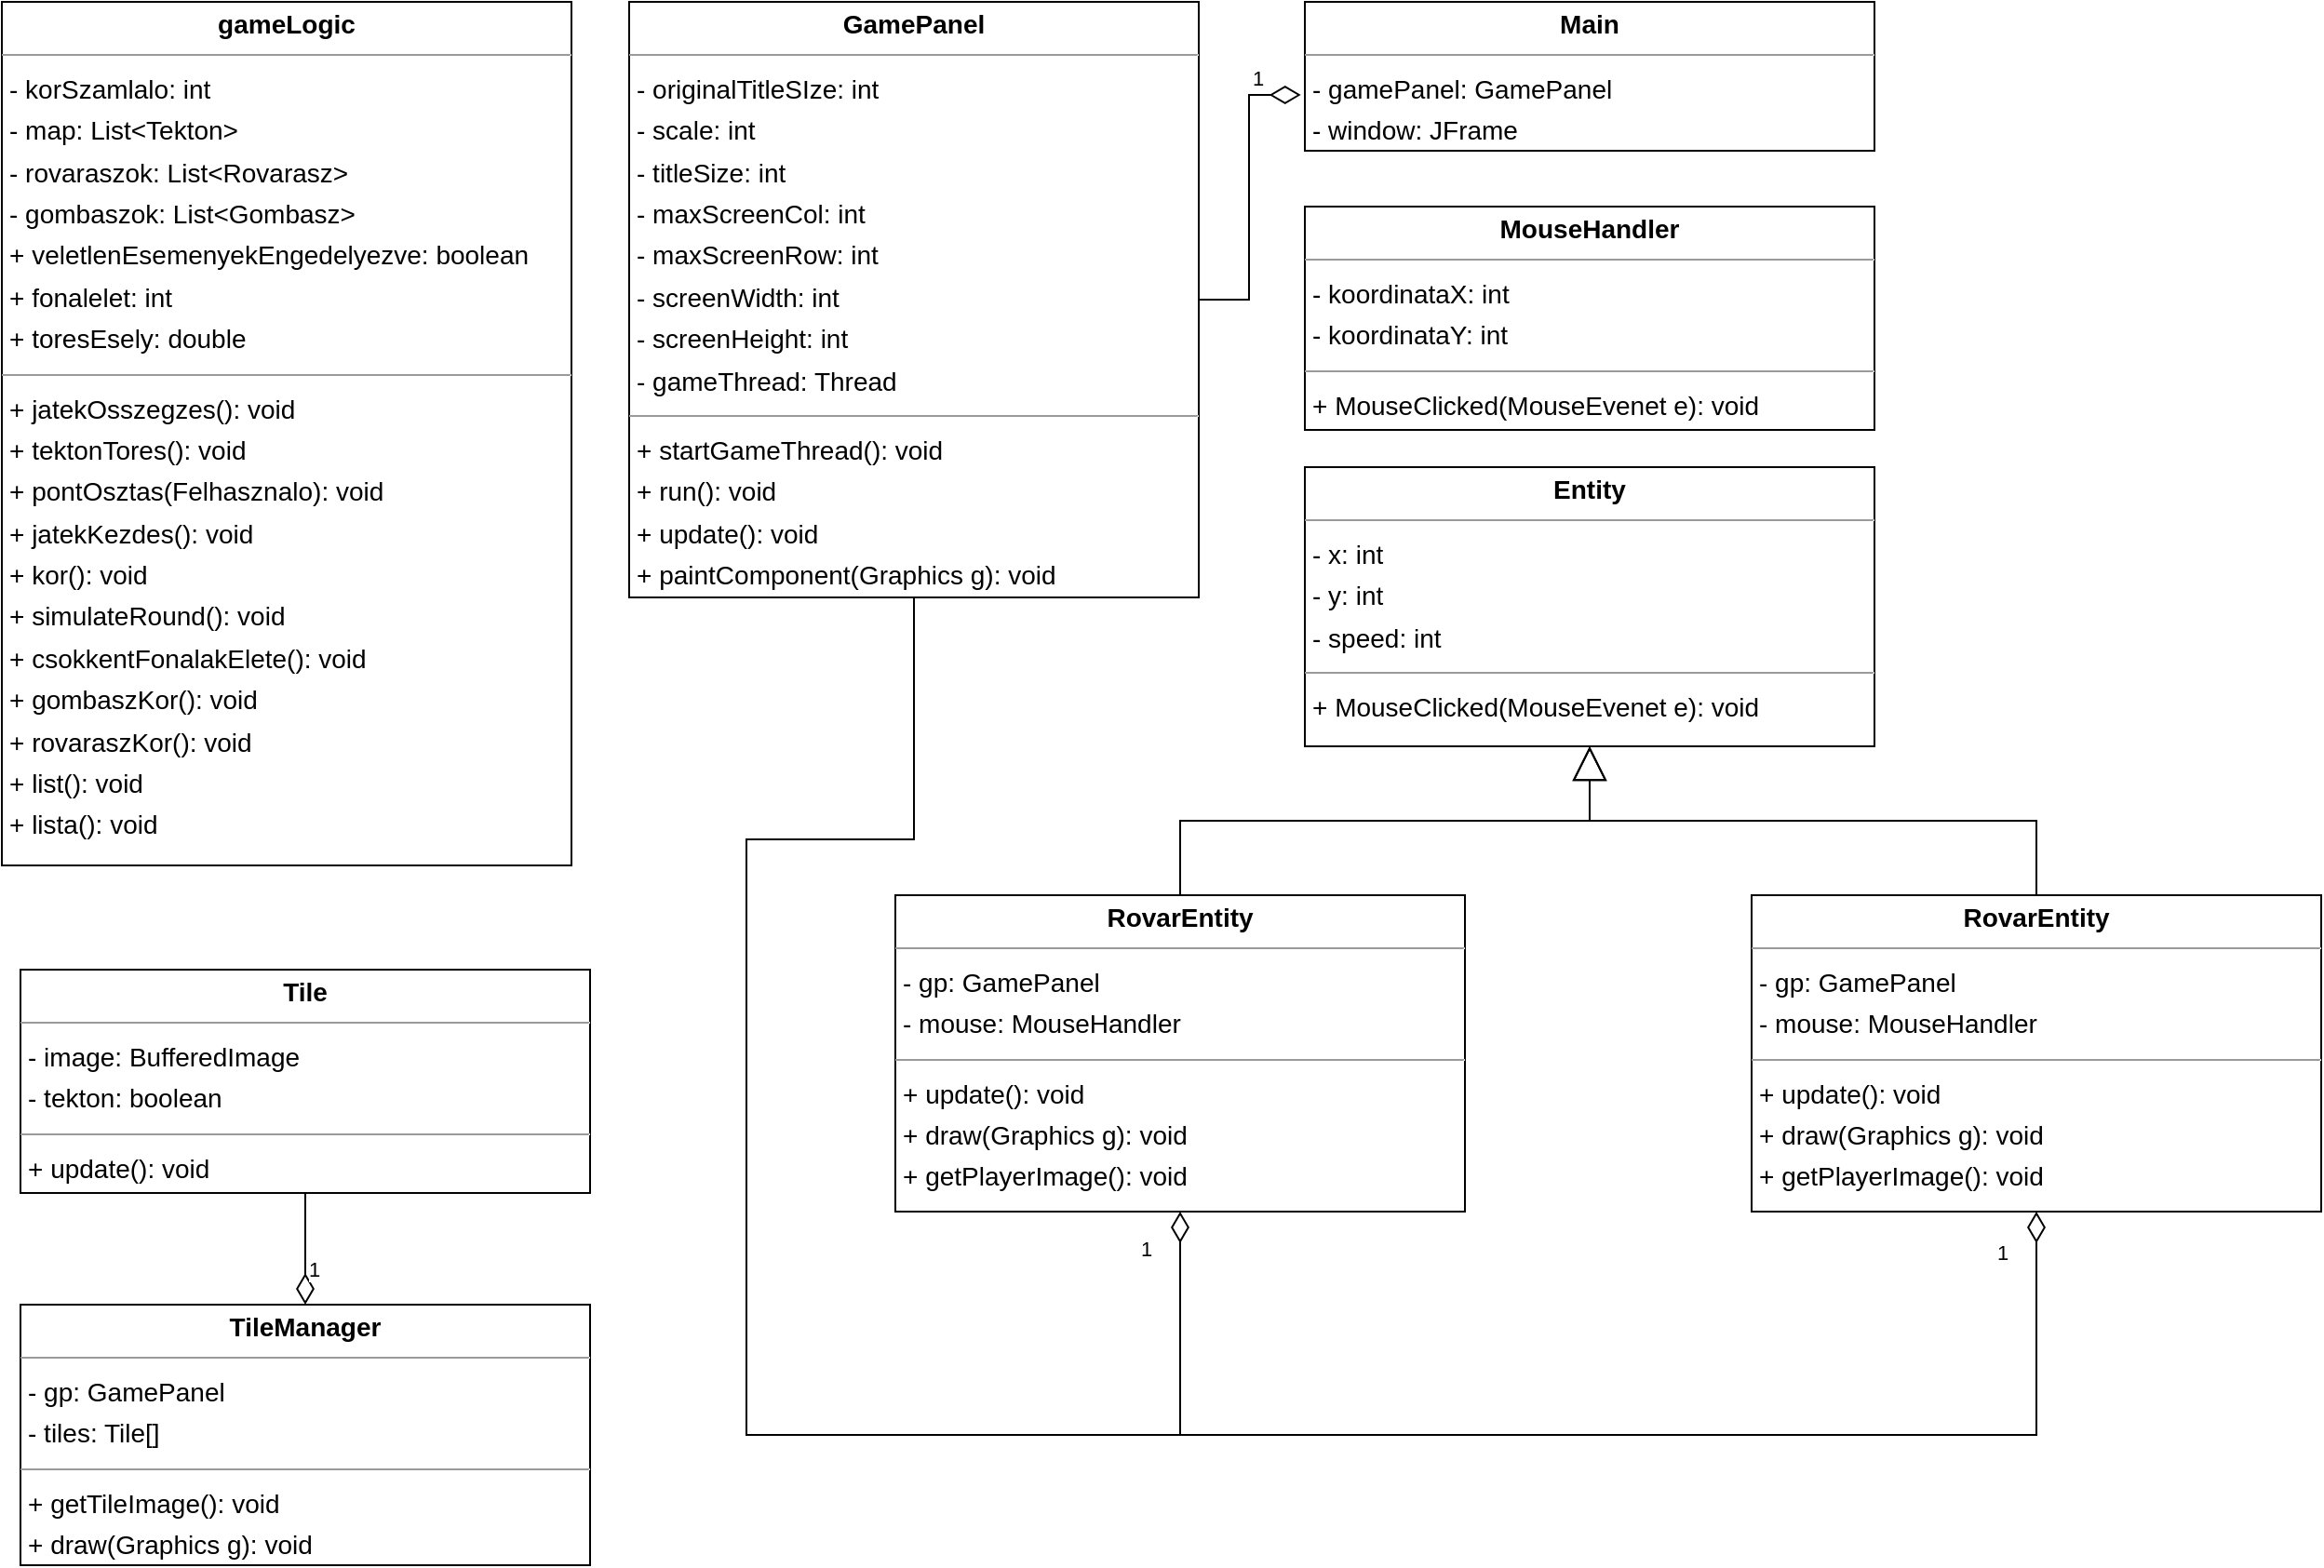 <mxfile version="26.2.14">
  <diagram name="Page-1" id="RgeQFtxbCFZWe4SGJ8V2">
    <mxGraphModel dx="3143" dy="2418" grid="1" gridSize="10" guides="1" tooltips="1" connect="1" arrows="1" fold="1" page="1" pageScale="1" pageWidth="827" pageHeight="1169" math="0" shadow="0">
      <root>
        <mxCell id="0" />
        <mxCell id="1" parent="0" />
        <mxCell id="t9TAPrq02zRI7tqphHh4-1" value="&lt;p style=&quot;margin:0px;margin-top:4px;text-align:center;&quot;&gt;&lt;b&gt;gameLogic&lt;/b&gt;&lt;/p&gt;&lt;hr size=&quot;1&quot;&gt;&lt;p style=&quot;margin:0 0 0 4px;line-height:1.6;&quot;&gt;- korSzamlalo: int&lt;/p&gt;&lt;p style=&quot;margin:0 0 0 4px;line-height:1.6;&quot;&gt;- map: List&amp;lt;Tekton&amp;gt;&lt;br&gt;- rovaraszok: List&amp;lt;Rovarasz&amp;gt;&lt;br&gt;- gombaszok: List&amp;lt;Gombasz&amp;gt;&lt;br&gt;+ veletlenEsemenyekEngedelyezve: boolean&lt;br&gt;+ fonalelet: int&lt;br&gt;+ toresEsely: double&lt;/p&gt;&lt;hr size=&quot;1&quot;&gt;&lt;p style=&quot;margin:0 0 0 4px;line-height:1.6;&quot;&gt;&lt;span style=&quot;background-color: transparent; color: light-dark(rgb(0, 0, 0), rgb(255, 255, 255));&quot;&gt;+ jatekOsszegzes(): void&lt;/span&gt;&lt;/p&gt;&lt;p style=&quot;margin:0 0 0 4px;line-height:1.6;&quot;&gt;&lt;span style=&quot;background-color: transparent; color: light-dark(rgb(0, 0, 0), rgb(255, 255, 255));&quot;&gt;+ tektonTores(): void&lt;/span&gt;&lt;/p&gt;&lt;p style=&quot;margin:0 0 0 4px;line-height:1.6;&quot;&gt;&lt;span style=&quot;background-color: transparent; color: light-dark(rgb(0, 0, 0), rgb(255, 255, 255));&quot;&gt;+ pontOsztas(Felhasznalo): void&lt;/span&gt;&lt;/p&gt;&lt;p style=&quot;margin:0 0 0 4px;line-height:1.6;&quot;&gt;&lt;span style=&quot;background-color: transparent; color: light-dark(rgb(0, 0, 0), rgb(255, 255, 255));&quot;&gt;+ jatekKezdes(): void&lt;/span&gt;&lt;/p&gt;&lt;p style=&quot;margin:0 0 0 4px;line-height:1.6;&quot;&gt;&lt;span style=&quot;background-color: transparent; color: light-dark(rgb(0, 0, 0), rgb(255, 255, 255));&quot;&gt;+ kor(): void&lt;/span&gt;&lt;/p&gt;&lt;p style=&quot;margin:0 0 0 4px;line-height:1.6;&quot;&gt;+ simulateRound(): void&lt;/p&gt;&lt;p style=&quot;margin:0 0 0 4px;line-height:1.6;&quot;&gt;+ csokkentFonalakElete(): void&lt;br&gt;+ gombaszKor(): void&lt;br&gt;+ rovaraszKor(): void&lt;br&gt;+ list(): void&lt;/p&gt;&lt;p style=&quot;margin:0 0 0 4px;line-height:1.6;&quot;&gt;+ lista(): void&lt;/p&gt;" style="verticalAlign=top;align=left;overflow=fill;fontSize=14;fontFamily=Helvetica;html=1;rounded=0;shadow=0;comic=0;labelBackgroundColor=none;strokeWidth=1;" parent="1" vertex="1">
          <mxGeometry x="-750" y="-230" width="306" height="464" as="geometry" />
        </mxCell>
        <mxCell id="t9TAPrq02zRI7tqphHh4-2" value="&lt;p style=&quot;margin:0px;margin-top:4px;text-align:center;&quot;&gt;&lt;b&gt;GamePanel&lt;/b&gt;&lt;/p&gt;&lt;hr size=&quot;1&quot;&gt;&lt;p style=&quot;margin:0 0 0 4px;line-height:1.6;&quot;&gt;- originalTitleSIze: int&lt;/p&gt;&lt;p style=&quot;margin:0 0 0 4px;line-height:1.6;&quot;&gt;- scale: int&lt;/p&gt;&lt;p style=&quot;margin:0 0 0 4px;line-height:1.6;&quot;&gt;- titleSize: int&lt;/p&gt;&lt;p style=&quot;margin:0 0 0 4px;line-height:1.6;&quot;&gt;- maxScreenCol: int&lt;/p&gt;&lt;p style=&quot;margin:0 0 0 4px;line-height:1.6;&quot;&gt;- maxScreenRow: int&lt;/p&gt;&lt;p style=&quot;margin:0 0 0 4px;line-height:1.6;&quot;&gt;- screenWidth: int&lt;/p&gt;&lt;p style=&quot;margin:0 0 0 4px;line-height:1.6;&quot;&gt;- screenHeight: int&lt;/p&gt;&lt;p style=&quot;margin:0 0 0 4px;line-height:1.6;&quot;&gt;- gameThread: Thread&lt;/p&gt;&lt;hr size=&quot;1&quot;&gt;&lt;p style=&quot;margin:0 0 0 4px;line-height:1.6;&quot;&gt;&lt;span style=&quot;background-color: transparent; color: light-dark(rgb(0, 0, 0), rgb(255, 255, 255));&quot;&gt;+ startGameThread(): void&lt;/span&gt;&lt;/p&gt;&lt;p style=&quot;margin:0 0 0 4px;line-height:1.6;&quot;&gt;&lt;span style=&quot;background-color: transparent; color: light-dark(rgb(0, 0, 0), rgb(255, 255, 255));&quot;&gt;+ run(): void&lt;/span&gt;&lt;/p&gt;&lt;p style=&quot;margin:0 0 0 4px;line-height:1.6;&quot;&gt;&lt;span style=&quot;background-color: transparent; color: light-dark(rgb(0, 0, 0), rgb(255, 255, 255));&quot;&gt;+ update(): void&lt;/span&gt;&lt;/p&gt;&lt;p style=&quot;margin:0 0 0 4px;line-height:1.6;&quot;&gt;&lt;span style=&quot;background-color: transparent; color: light-dark(rgb(0, 0, 0), rgb(255, 255, 255));&quot;&gt;+ paintComponent(Graphics g): void&lt;/span&gt;&lt;/p&gt;" style="verticalAlign=top;align=left;overflow=fill;fontSize=14;fontFamily=Helvetica;html=1;rounded=0;shadow=0;comic=0;labelBackgroundColor=none;strokeWidth=1;" parent="1" vertex="1">
          <mxGeometry x="-413" y="-230" width="306" height="320" as="geometry" />
        </mxCell>
        <mxCell id="4m2JHf-2FzTNqOoI-_Vm-1" value="&lt;p style=&quot;margin:0px;margin-top:4px;text-align:center;&quot;&gt;&lt;b&gt;Main&lt;/b&gt;&lt;/p&gt;&lt;hr size=&quot;1&quot;&gt;&lt;p style=&quot;margin:0 0 0 4px;line-height:1.6;&quot;&gt;- gamePanel: GamePanel&lt;/p&gt;&lt;p style=&quot;margin:0 0 0 4px;line-height:1.6;&quot;&gt;- window: JFrame&lt;/p&gt;" style="verticalAlign=top;align=left;overflow=fill;fontSize=14;fontFamily=Helvetica;html=1;rounded=0;shadow=0;comic=0;labelBackgroundColor=none;strokeWidth=1;" vertex="1" parent="1">
          <mxGeometry x="-50" y="-230" width="306" height="80" as="geometry" />
        </mxCell>
        <mxCell id="4m2JHf-2FzTNqOoI-_Vm-2" value="&lt;p style=&quot;margin:0px;margin-top:4px;text-align:center;&quot;&gt;&lt;b&gt;MouseHandler&lt;/b&gt;&lt;/p&gt;&lt;hr size=&quot;1&quot;&gt;&lt;p style=&quot;margin:0 0 0 4px;line-height:1.6;&quot;&gt;- koordinataX: int&lt;br&gt;&lt;/p&gt;&lt;p style=&quot;margin:0 0 0 4px;line-height:1.6;&quot;&gt;- koordinataY: int&lt;/p&gt;&lt;hr size=&quot;1&quot;&gt;&lt;p style=&quot;margin:0 0 0 4px;line-height:1.6;&quot;&gt;&lt;span style=&quot;background-color: transparent; color: light-dark(rgb(0, 0, 0), rgb(255, 255, 255));&quot;&gt;+ MouseClicked(MouseEvenet e): void&lt;/span&gt;&lt;/p&gt;" style="verticalAlign=top;align=left;overflow=fill;fontSize=14;fontFamily=Helvetica;html=1;rounded=0;shadow=0;comic=0;labelBackgroundColor=none;strokeWidth=1;" vertex="1" parent="1">
          <mxGeometry x="-50" y="-120" width="306" height="120" as="geometry" />
        </mxCell>
        <mxCell id="4m2JHf-2FzTNqOoI-_Vm-3" value="&lt;p style=&quot;margin:0px;margin-top:4px;text-align:center;&quot;&gt;&lt;b&gt;Entity&lt;/b&gt;&lt;/p&gt;&lt;hr size=&quot;1&quot;&gt;&lt;p style=&quot;margin:0 0 0 4px;line-height:1.6;&quot;&gt;- x: int&lt;br&gt;&lt;/p&gt;&lt;p style=&quot;margin:0 0 0 4px;line-height:1.6;&quot;&gt;- y: int&lt;/p&gt;&lt;p style=&quot;margin:0 0 0 4px;line-height:1.6;&quot;&gt;- speed: int&lt;/p&gt;&lt;hr size=&quot;1&quot;&gt;&lt;p style=&quot;margin:0 0 0 4px;line-height:1.6;&quot;&gt;&lt;span style=&quot;background-color: transparent; color: light-dark(rgb(0, 0, 0), rgb(255, 255, 255));&quot;&gt;+ MouseClicked(MouseEvenet e): void&lt;/span&gt;&lt;/p&gt;" style="verticalAlign=top;align=left;overflow=fill;fontSize=14;fontFamily=Helvetica;html=1;rounded=0;shadow=0;comic=0;labelBackgroundColor=none;strokeWidth=1;" vertex="1" parent="1">
          <mxGeometry x="-50" y="20" width="306" height="150" as="geometry" />
        </mxCell>
        <mxCell id="4m2JHf-2FzTNqOoI-_Vm-4" value="1" style="endArrow=none;html=1;endSize=12;startArrow=diamondThin;startSize=14;startFill=0;edgeStyle=orthogonalEdgeStyle;align=left;verticalAlign=bottom;rounded=0;exitX=-0.007;exitY=0.625;exitDx=0;exitDy=0;exitPerimeter=0;entryX=1;entryY=0.5;entryDx=0;entryDy=0;" edge="1" parent="1" source="4m2JHf-2FzTNqOoI-_Vm-1" target="t9TAPrq02zRI7tqphHh4-2">
          <mxGeometry x="-0.662" relative="1" as="geometry">
            <mxPoint x="-170" y="-120" as="sourcePoint" />
            <mxPoint x="-10" y="-120" as="targetPoint" />
            <Array as="points">
              <mxPoint x="-80" y="-180" />
              <mxPoint x="-80" y="-70" />
            </Array>
            <mxPoint as="offset" />
          </mxGeometry>
        </mxCell>
        <mxCell id="4m2JHf-2FzTNqOoI-_Vm-5" value="&lt;p style=&quot;margin:0px;margin-top:4px;text-align:center;&quot;&gt;&lt;b&gt;RovarEntity&lt;/b&gt;&lt;/p&gt;&lt;hr size=&quot;1&quot;&gt;&lt;p style=&quot;margin:0 0 0 4px;line-height:1.6;&quot;&gt;- gp: GamePanel&lt;br&gt;&lt;/p&gt;&lt;p style=&quot;margin:0 0 0 4px;line-height:1.6;&quot;&gt;- mouse: MouseHandler&lt;/p&gt;&lt;hr size=&quot;1&quot;&gt;&lt;p style=&quot;margin:0 0 0 4px;line-height:1.6;&quot;&gt;+ update(): void&lt;/p&gt;&lt;p style=&quot;margin:0 0 0 4px;line-height:1.6;&quot;&gt;+ draw(Graphics g): void&lt;/p&gt;&lt;p style=&quot;margin:0 0 0 4px;line-height:1.6;&quot;&gt;+ getPlayerImage(): void&lt;/p&gt;" style="verticalAlign=top;align=left;overflow=fill;fontSize=14;fontFamily=Helvetica;html=1;rounded=0;shadow=0;comic=0;labelBackgroundColor=none;strokeWidth=1;" vertex="1" parent="1">
          <mxGeometry x="-270" y="250" width="306" height="170" as="geometry" />
        </mxCell>
        <mxCell id="4m2JHf-2FzTNqOoI-_Vm-6" value="&lt;p style=&quot;margin:0px;margin-top:4px;text-align:center;&quot;&gt;&lt;b&gt;RovarEntity&lt;/b&gt;&lt;/p&gt;&lt;hr size=&quot;1&quot;&gt;&lt;p style=&quot;margin:0 0 0 4px;line-height:1.6;&quot;&gt;- gp: GamePanel&lt;br&gt;&lt;/p&gt;&lt;p style=&quot;margin:0 0 0 4px;line-height:1.6;&quot;&gt;- mouse: MouseHandler&lt;/p&gt;&lt;hr size=&quot;1&quot;&gt;&lt;p style=&quot;margin:0 0 0 4px;line-height:1.6;&quot;&gt;+ update(): void&lt;/p&gt;&lt;p style=&quot;margin:0 0 0 4px;line-height:1.6;&quot;&gt;+ draw(Graphics g): void&lt;/p&gt;&lt;p style=&quot;margin:0 0 0 4px;line-height:1.6;&quot;&gt;+ getPlayerImage(): void&lt;/p&gt;" style="verticalAlign=top;align=left;overflow=fill;fontSize=14;fontFamily=Helvetica;html=1;rounded=0;shadow=0;comic=0;labelBackgroundColor=none;strokeWidth=1;" vertex="1" parent="1">
          <mxGeometry x="190" y="250" width="306" height="170" as="geometry" />
        </mxCell>
        <mxCell id="4m2JHf-2FzTNqOoI-_Vm-7" value="" style="endArrow=block;endSize=16;endFill=0;html=1;rounded=0;exitX=0.5;exitY=0;exitDx=0;exitDy=0;entryX=0.5;entryY=1;entryDx=0;entryDy=0;edgeStyle=orthogonalEdgeStyle;" edge="1" parent="1" source="4m2JHf-2FzTNqOoI-_Vm-5" target="4m2JHf-2FzTNqOoI-_Vm-3">
          <mxGeometry width="160" relative="1" as="geometry">
            <mxPoint x="50" y="280" as="sourcePoint" />
            <mxPoint x="210" y="280" as="targetPoint" />
          </mxGeometry>
        </mxCell>
        <mxCell id="4m2JHf-2FzTNqOoI-_Vm-8" value="" style="endArrow=block;endSize=16;endFill=0;html=1;rounded=0;exitX=0.5;exitY=0;exitDx=0;exitDy=0;entryX=0.5;entryY=1;entryDx=0;entryDy=0;edgeStyle=orthogonalEdgeStyle;" edge="1" parent="1" source="4m2JHf-2FzTNqOoI-_Vm-6" target="4m2JHf-2FzTNqOoI-_Vm-3">
          <mxGeometry width="160" relative="1" as="geometry">
            <mxPoint x="-107" y="260" as="sourcePoint" />
            <mxPoint x="113" y="180" as="targetPoint" />
          </mxGeometry>
        </mxCell>
        <mxCell id="4m2JHf-2FzTNqOoI-_Vm-10" value="&lt;p style=&quot;margin:0px;margin-top:4px;text-align:center;&quot;&gt;&lt;b&gt;Tile&lt;/b&gt;&lt;/p&gt;&lt;hr size=&quot;1&quot;&gt;&lt;p style=&quot;margin:0 0 0 4px;line-height:1.6;&quot;&gt;- image: BufferedImage&lt;br&gt;&lt;/p&gt;&lt;p style=&quot;margin:0 0 0 4px;line-height:1.6;&quot;&gt;- tekton: boolean&lt;/p&gt;&lt;hr size=&quot;1&quot;&gt;&lt;p style=&quot;margin:0 0 0 4px;line-height:1.6;&quot;&gt;+ update(): void&lt;br&gt;&lt;/p&gt;" style="verticalAlign=top;align=left;overflow=fill;fontSize=14;fontFamily=Helvetica;html=1;rounded=0;shadow=0;comic=0;labelBackgroundColor=none;strokeWidth=1;" vertex="1" parent="1">
          <mxGeometry x="-740" y="290" width="306" height="120" as="geometry" />
        </mxCell>
        <mxCell id="4m2JHf-2FzTNqOoI-_Vm-11" value="&lt;p style=&quot;margin:0px;margin-top:4px;text-align:center;&quot;&gt;&lt;b&gt;TileManager&lt;/b&gt;&lt;/p&gt;&lt;hr size=&quot;1&quot;&gt;&lt;p style=&quot;margin:0 0 0 4px;line-height:1.6;&quot;&gt;- gp: GamePanel&lt;br&gt;&lt;/p&gt;&lt;p style=&quot;margin:0 0 0 4px;line-height:1.6;&quot;&gt;- tiles: Tile[]&lt;/p&gt;&lt;hr size=&quot;1&quot;&gt;&lt;p style=&quot;margin:0 0 0 4px;line-height:1.6;&quot;&gt;+ getTileImage(): void&lt;/p&gt;&lt;p style=&quot;margin:0 0 0 4px;line-height:1.6;&quot;&gt;+ draw(Graphics g): void&lt;/p&gt;" style="verticalAlign=top;align=left;overflow=fill;fontSize=14;fontFamily=Helvetica;html=1;rounded=0;shadow=0;comic=0;labelBackgroundColor=none;strokeWidth=1;" vertex="1" parent="1">
          <mxGeometry x="-740" y="470" width="306" height="140" as="geometry" />
        </mxCell>
        <mxCell id="4m2JHf-2FzTNqOoI-_Vm-12" value="1" style="endArrow=none;html=1;endSize=12;startArrow=diamondThin;startSize=14;startFill=0;edgeStyle=orthogonalEdgeStyle;align=left;verticalAlign=bottom;rounded=0;exitX=0.5;exitY=0;exitDx=0;exitDy=0;entryX=0.5;entryY=1;entryDx=0;entryDy=0;" edge="1" parent="1" source="4m2JHf-2FzTNqOoI-_Vm-11" target="4m2JHf-2FzTNqOoI-_Vm-10">
          <mxGeometry x="-0.662" relative="1" as="geometry">
            <mxPoint x="-535" y="330" as="sourcePoint" />
            <mxPoint x="-590" y="440" as="targetPoint" />
            <Array as="points">
              <mxPoint x="-587" y="440" />
              <mxPoint x="-587" y="440" />
            </Array>
            <mxPoint as="offset" />
          </mxGeometry>
        </mxCell>
        <mxCell id="4m2JHf-2FzTNqOoI-_Vm-13" value="1" style="endArrow=none;html=1;endSize=12;startArrow=diamondThin;startSize=14;startFill=0;edgeStyle=orthogonalEdgeStyle;align=left;verticalAlign=bottom;rounded=0;exitX=0.5;exitY=1;exitDx=0;exitDy=0;entryX=0.5;entryY=1;entryDx=0;entryDy=0;" edge="1" parent="1" source="4m2JHf-2FzTNqOoI-_Vm-5" target="t9TAPrq02zRI7tqphHh4-2">
          <mxGeometry x="-0.933" y="-23" relative="1" as="geometry">
            <mxPoint x="-205" y="110" as="sourcePoint" />
            <mxPoint x="-260" y="220" as="targetPoint" />
            <Array as="points">
              <mxPoint x="-117" y="540" />
              <mxPoint x="-350" y="540" />
              <mxPoint x="-350" y="220" />
              <mxPoint x="-260" y="220" />
            </Array>
            <mxPoint y="-1" as="offset" />
          </mxGeometry>
        </mxCell>
        <mxCell id="4m2JHf-2FzTNqOoI-_Vm-14" value="1" style="endArrow=none;html=1;endSize=12;startArrow=diamondThin;startSize=14;startFill=0;edgeStyle=orthogonalEdgeStyle;align=left;verticalAlign=bottom;rounded=0;exitX=0.5;exitY=1;exitDx=0;exitDy=0;entryX=0.5;entryY=1;entryDx=0;entryDy=0;" edge="1" parent="1" source="4m2JHf-2FzTNqOoI-_Vm-6" target="t9TAPrq02zRI7tqphHh4-2">
          <mxGeometry x="-0.956" y="-23" relative="1" as="geometry">
            <mxPoint x="-107" y="430" as="sourcePoint" />
            <mxPoint x="-250" y="100" as="targetPoint" />
            <Array as="points">
              <mxPoint x="343" y="540" />
              <mxPoint x="-350" y="540" />
              <mxPoint x="-350" y="220" />
              <mxPoint x="-260" y="220" />
            </Array>
            <mxPoint y="1" as="offset" />
          </mxGeometry>
        </mxCell>
      </root>
    </mxGraphModel>
  </diagram>
</mxfile>
